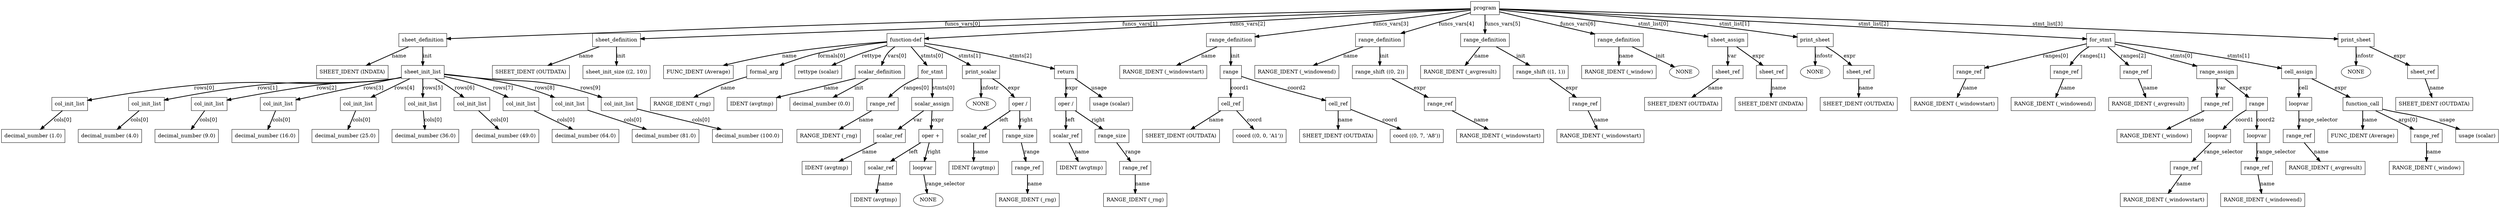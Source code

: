 digraph parsetree {
    ratio=fill
    node [shape="box"]
    edge [style=bold]
    ranksep=equally
    nodesep=0.5
    rankdir = TB
    clusterrank = local
N0 [label="program"]
N1 [label="sheet_definition"]
N2 [label="SHEET_IDENT (INDATA)"]
N1->N2 [label="name"]
N3 [label="sheet_init_list"]
N4 [label="col_init_list"]
N5 [label="decimal_number (1.0)"]
N4->N5 [label="cols[0]"]
N3->N4 [label="rows[0]"]
N6 [label="col_init_list"]
N7 [label="decimal_number (4.0)"]
N6->N7 [label="cols[0]"]
N3->N6 [label="rows[1]"]
N8 [label="col_init_list"]
N9 [label="decimal_number (9.0)"]
N8->N9 [label="cols[0]"]
N3->N8 [label="rows[2]"]
N10 [label="col_init_list"]
N11 [label="decimal_number (16.0)"]
N10->N11 [label="cols[0]"]
N3->N10 [label="rows[3]"]
N12 [label="col_init_list"]
N13 [label="decimal_number (25.0)"]
N12->N13 [label="cols[0]"]
N3->N12 [label="rows[4]"]
N14 [label="col_init_list"]
N15 [label="decimal_number (36.0)"]
N14->N15 [label="cols[0]"]
N3->N14 [label="rows[5]"]
N16 [label="col_init_list"]
N17 [label="decimal_number (49.0)"]
N16->N17 [label="cols[0]"]
N3->N16 [label="rows[6]"]
N18 [label="col_init_list"]
N19 [label="decimal_number (64.0)"]
N18->N19 [label="cols[0]"]
N3->N18 [label="rows[7]"]
N20 [label="col_init_list"]
N21 [label="decimal_number (81.0)"]
N20->N21 [label="cols[0]"]
N3->N20 [label="rows[8]"]
N22 [label="col_init_list"]
N23 [label="decimal_number (100.0)"]
N22->N23 [label="cols[0]"]
N3->N22 [label="rows[9]"]
N1->N3 [label="init"]
N0->N1 [label="funcs_vars[0]"]
N24 [label="sheet_definition"]
N25 [label="SHEET_IDENT (OUTDATA)"]
N24->N25 [label="name"]
N26 [label="sheet_init_size ((2, 10))"]
N24->N26 [label="init"]
N0->N24 [label="funcs_vars[1]"]
N27 [label="function-def"]
N28 [label="FUNC_IDENT (Average)"]
N27->N28 [label="name"]
N29 [label="formal_arg"]
N30 [label="RANGE_IDENT (_rng)"]
N29->N30 [label="name"]
N27->N29 [label="formals[0]"]
N31 [label="rettype (scalar)"]
N27->N31 [label="rettype"]
N32 [label="scalar_definition"]
N33 [label="IDENT (avgtmp)"]
N32->N33 [label="name"]
N34 [label="decimal_number (0.0)"]
N32->N34 [label="init"]
N27->N32 [label="vars[0]"]
N35 [label="for_stmt"]
N36 [label="range_ref"]
N37 [label="RANGE_IDENT (_rng)"]
N36->N37 [label="name"]
N35->N36 [label="ranges[0]"]
N38 [label="scalar_assign"]
N39 [label="scalar_ref"]
N40 [label="IDENT (avgtmp)"]
N39->N40 [label="name"]
N38->N39 [label="var"]
N41 [label="oper +"]
N42 [label="scalar_ref"]
N43 [label="IDENT (avgtmp)"]
N42->N43 [label="name"]
N41->N42 [label="left"]
N44 [label="loopvar"]
N45 [shape="ellipse", label="NONE"]
N44->N45 [label="range_selector"]
N41->N44 [label="right"]
N38->N41 [label="expr"]
N35->N38 [label="stmts[0]"]
N27->N35 [label="stmts[0]"]
N46 [label="print_scalar"]
N47 [shape="ellipse", label="NONE"]
N46->N47 [label="infostr"]
N48 [label="oper /"]
N49 [label="scalar_ref"]
N50 [label="IDENT (avgtmp)"]
N49->N50 [label="name"]
N48->N49 [label="left"]
N51 [label="range_size"]
N52 [label="range_ref"]
N53 [label="RANGE_IDENT (_rng)"]
N52->N53 [label="name"]
N51->N52 [label="range"]
N48->N51 [label="right"]
N46->N48 [label="expr"]
N27->N46 [label="stmts[1]"]
N54 [label="return"]
N55 [label="oper /"]
N56 [label="scalar_ref"]
N57 [label="IDENT (avgtmp)"]
N56->N57 [label="name"]
N55->N56 [label="left"]
N58 [label="range_size"]
N59 [label="range_ref"]
N60 [label="RANGE_IDENT (_rng)"]
N59->N60 [label="name"]
N58->N59 [label="range"]
N55->N58 [label="right"]
N54->N55 [label="expr"]
N61 [label="usage (scalar)"]
N54->N61 [label="usage"]
N27->N54 [label="stmts[2]"]
N0->N27 [label="funcs_vars[2]"]
N62 [label="range_definition"]
N63 [label="RANGE_IDENT (_windowstart)"]
N62->N63 [label="name"]
N64 [label="range"]
N65 [label="cell_ref"]
N66 [label="SHEET_IDENT (OUTDATA)"]
N65->N66 [label="name"]
N67 [label="coord ((0, 0, 'A1'))"]
N65->N67 [label="coord"]
N64->N65 [label="coord1"]
N68 [label="cell_ref"]
N69 [label="SHEET_IDENT (OUTDATA)"]
N68->N69 [label="name"]
N70 [label="coord ((0, 7, 'A8'))"]
N68->N70 [label="coord"]
N64->N68 [label="coord2"]
N62->N64 [label="init"]
N0->N62 [label="funcs_vars[3]"]
N71 [label="range_definition"]
N72 [label="RANGE_IDENT (_windowend)"]
N71->N72 [label="name"]
N73 [label="range_shift ((0, 2))"]
N74 [label="range_ref"]
N75 [label="RANGE_IDENT (_windowstart)"]
N74->N75 [label="name"]
N73->N74 [label="expr"]
N71->N73 [label="init"]
N0->N71 [label="funcs_vars[4]"]
N76 [label="range_definition"]
N77 [label="RANGE_IDENT (_avgresult)"]
N76->N77 [label="name"]
N78 [label="range_shift ((1, 1))"]
N79 [label="range_ref"]
N80 [label="RANGE_IDENT (_windowstart)"]
N79->N80 [label="name"]
N78->N79 [label="expr"]
N76->N78 [label="init"]
N0->N76 [label="funcs_vars[5]"]
N81 [label="range_definition"]
N82 [label="RANGE_IDENT (_window)"]
N81->N82 [label="name"]
N83 [shape="ellipse", label="NONE"]
N81->N83 [label="init"]
N0->N81 [label="funcs_vars[6]"]
N84 [label="sheet_assign"]
N85 [label="sheet_ref"]
N86 [label="SHEET_IDENT (OUTDATA)"]
N85->N86 [label="name"]
N84->N85 [label="var"]
N87 [label="sheet_ref"]
N88 [label="SHEET_IDENT (INDATA)"]
N87->N88 [label="name"]
N84->N87 [label="expr"]
N0->N84 [label="stmt_list[0]"]
N89 [label="print_sheet"]
N90 [shape="ellipse", label="NONE"]
N89->N90 [label="infostr"]
N91 [label="sheet_ref"]
N92 [label="SHEET_IDENT (OUTDATA)"]
N91->N92 [label="name"]
N89->N91 [label="expr"]
N0->N89 [label="stmt_list[1]"]
N93 [label="for_stmt"]
N94 [label="range_ref"]
N95 [label="RANGE_IDENT (_windowstart)"]
N94->N95 [label="name"]
N93->N94 [label="ranges[0]"]
N96 [label="range_ref"]
N97 [label="RANGE_IDENT (_windowend)"]
N96->N97 [label="name"]
N93->N96 [label="ranges[1]"]
N98 [label="range_ref"]
N99 [label="RANGE_IDENT (_avgresult)"]
N98->N99 [label="name"]
N93->N98 [label="ranges[2]"]
N100 [label="range_assign"]
N101 [label="range_ref"]
N102 [label="RANGE_IDENT (_window)"]
N101->N102 [label="name"]
N100->N101 [label="var"]
N103 [label="range"]
N104 [label="loopvar"]
N105 [label="range_ref"]
N106 [label="RANGE_IDENT (_windowstart)"]
N105->N106 [label="name"]
N104->N105 [label="range_selector"]
N103->N104 [label="coord1"]
N107 [label="loopvar"]
N108 [label="range_ref"]
N109 [label="RANGE_IDENT (_windowend)"]
N108->N109 [label="name"]
N107->N108 [label="range_selector"]
N103->N107 [label="coord2"]
N100->N103 [label="expr"]
N93->N100 [label="stmts[0]"]
N110 [label="cell_assign"]
N111 [label="loopvar"]
N112 [label="range_ref"]
N113 [label="RANGE_IDENT (_avgresult)"]
N112->N113 [label="name"]
N111->N112 [label="range_selector"]
N110->N111 [label="cell"]
N114 [label="function_call"]
N115 [label="FUNC_IDENT (Average)"]
N114->N115 [label="name"]
N116 [label="range_ref"]
N117 [label="RANGE_IDENT (_window)"]
N116->N117 [label="name"]
N114->N116 [label="args[0]"]
N118 [label="usage (scalar)"]
N114->N118 [label="usage"]
N110->N114 [label="expr"]
N93->N110 [label="stmts[1]"]
N0->N93 [label="stmt_list[2]"]
N119 [label="print_sheet"]
N120 [shape="ellipse", label="NONE"]
N119->N120 [label="infostr"]
N121 [label="sheet_ref"]
N122 [label="SHEET_IDENT (OUTDATA)"]
N121->N122 [label="name"]
N119->N121 [label="expr"]
N0->N119 [label="stmt_list[3]"]
}
